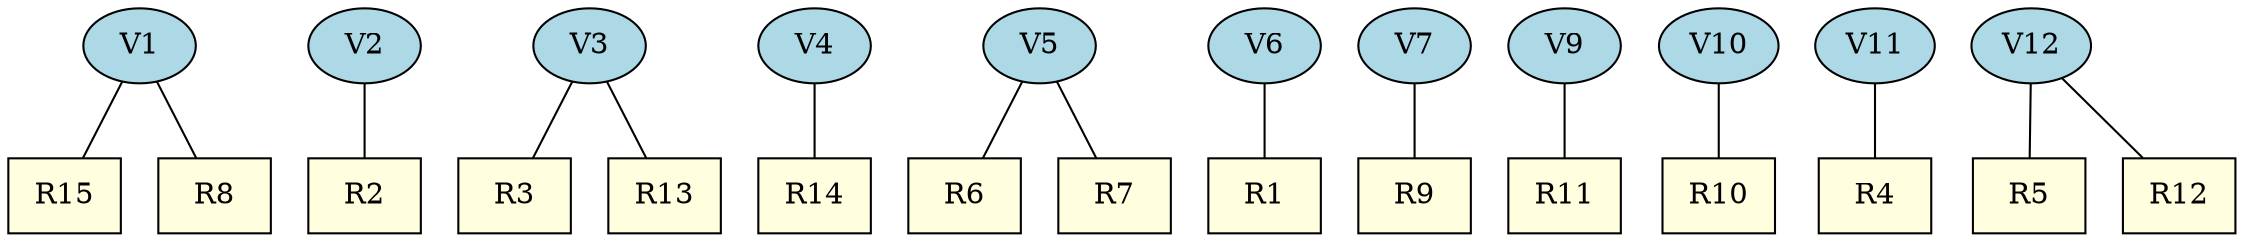 graph G {
	node[style=filled, fillcolor=white];
	node [shape=ellipse, fillcolor=lightblue];
	V1;
	V2;
	V3;
	V4;
	V5;
	V6;
	V7;
	V9;
	V10;
	V11;
	V12;
	node [shape=box, fillcolor=lightyellow];
	R15;
	R8;
	R2;
	R3;
	R13;
	R14;
	R6;
	R7;
	R1;
	R9;
	R11;
	R10;
	R4;
	R5;
	R12;
	V1 -- R15;
	V1 -- R8;
	V2 -- R2;
	V3 -- R3;
	V3 -- R13;
	V4 -- R14;
	V5 -- R6;
	V5 -- R7;
	V6 -- R1;
	V7 -- R9;
	V9 -- R11;
	V10 -- R10;
	V11 -- R4;
	V12 -- R5;
	V12 -- R12;
}